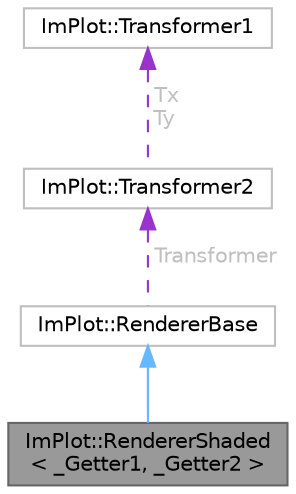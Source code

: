 digraph "ImPlot::RendererShaded&lt; _Getter1, _Getter2 &gt;"
{
 // LATEX_PDF_SIZE
  bgcolor="transparent";
  edge [fontname=Helvetica,fontsize=10,labelfontname=Helvetica,labelfontsize=10];
  node [fontname=Helvetica,fontsize=10,shape=box,height=0.2,width=0.4];
  Node1 [id="Node000001",label="ImPlot::RendererShaded\l\< _Getter1, _Getter2 \>",height=0.2,width=0.4,color="gray40", fillcolor="grey60", style="filled", fontcolor="black",tooltip=" "];
  Node2 -> Node1 [id="edge4_Node000001_Node000002",dir="back",color="steelblue1",style="solid",tooltip=" "];
  Node2 [id="Node000002",label="ImPlot::RendererBase",height=0.2,width=0.4,color="grey75", fillcolor="white", style="filled",URL="$structImPlot_1_1RendererBase.html",tooltip=" "];
  Node3 -> Node2 [id="edge5_Node000002_Node000003",dir="back",color="darkorchid3",style="dashed",tooltip=" ",label=" Transformer",fontcolor="grey" ];
  Node3 [id="Node000003",label="ImPlot::Transformer2",height=0.2,width=0.4,color="grey75", fillcolor="white", style="filled",URL="$structImPlot_1_1Transformer2.html",tooltip=" "];
  Node4 -> Node3 [id="edge6_Node000003_Node000004",dir="back",color="darkorchid3",style="dashed",tooltip=" ",label=" Tx\nTy",fontcolor="grey" ];
  Node4 [id="Node000004",label="ImPlot::Transformer1",height=0.2,width=0.4,color="grey75", fillcolor="white", style="filled",URL="$structImPlot_1_1Transformer1.html",tooltip=" "];
}
